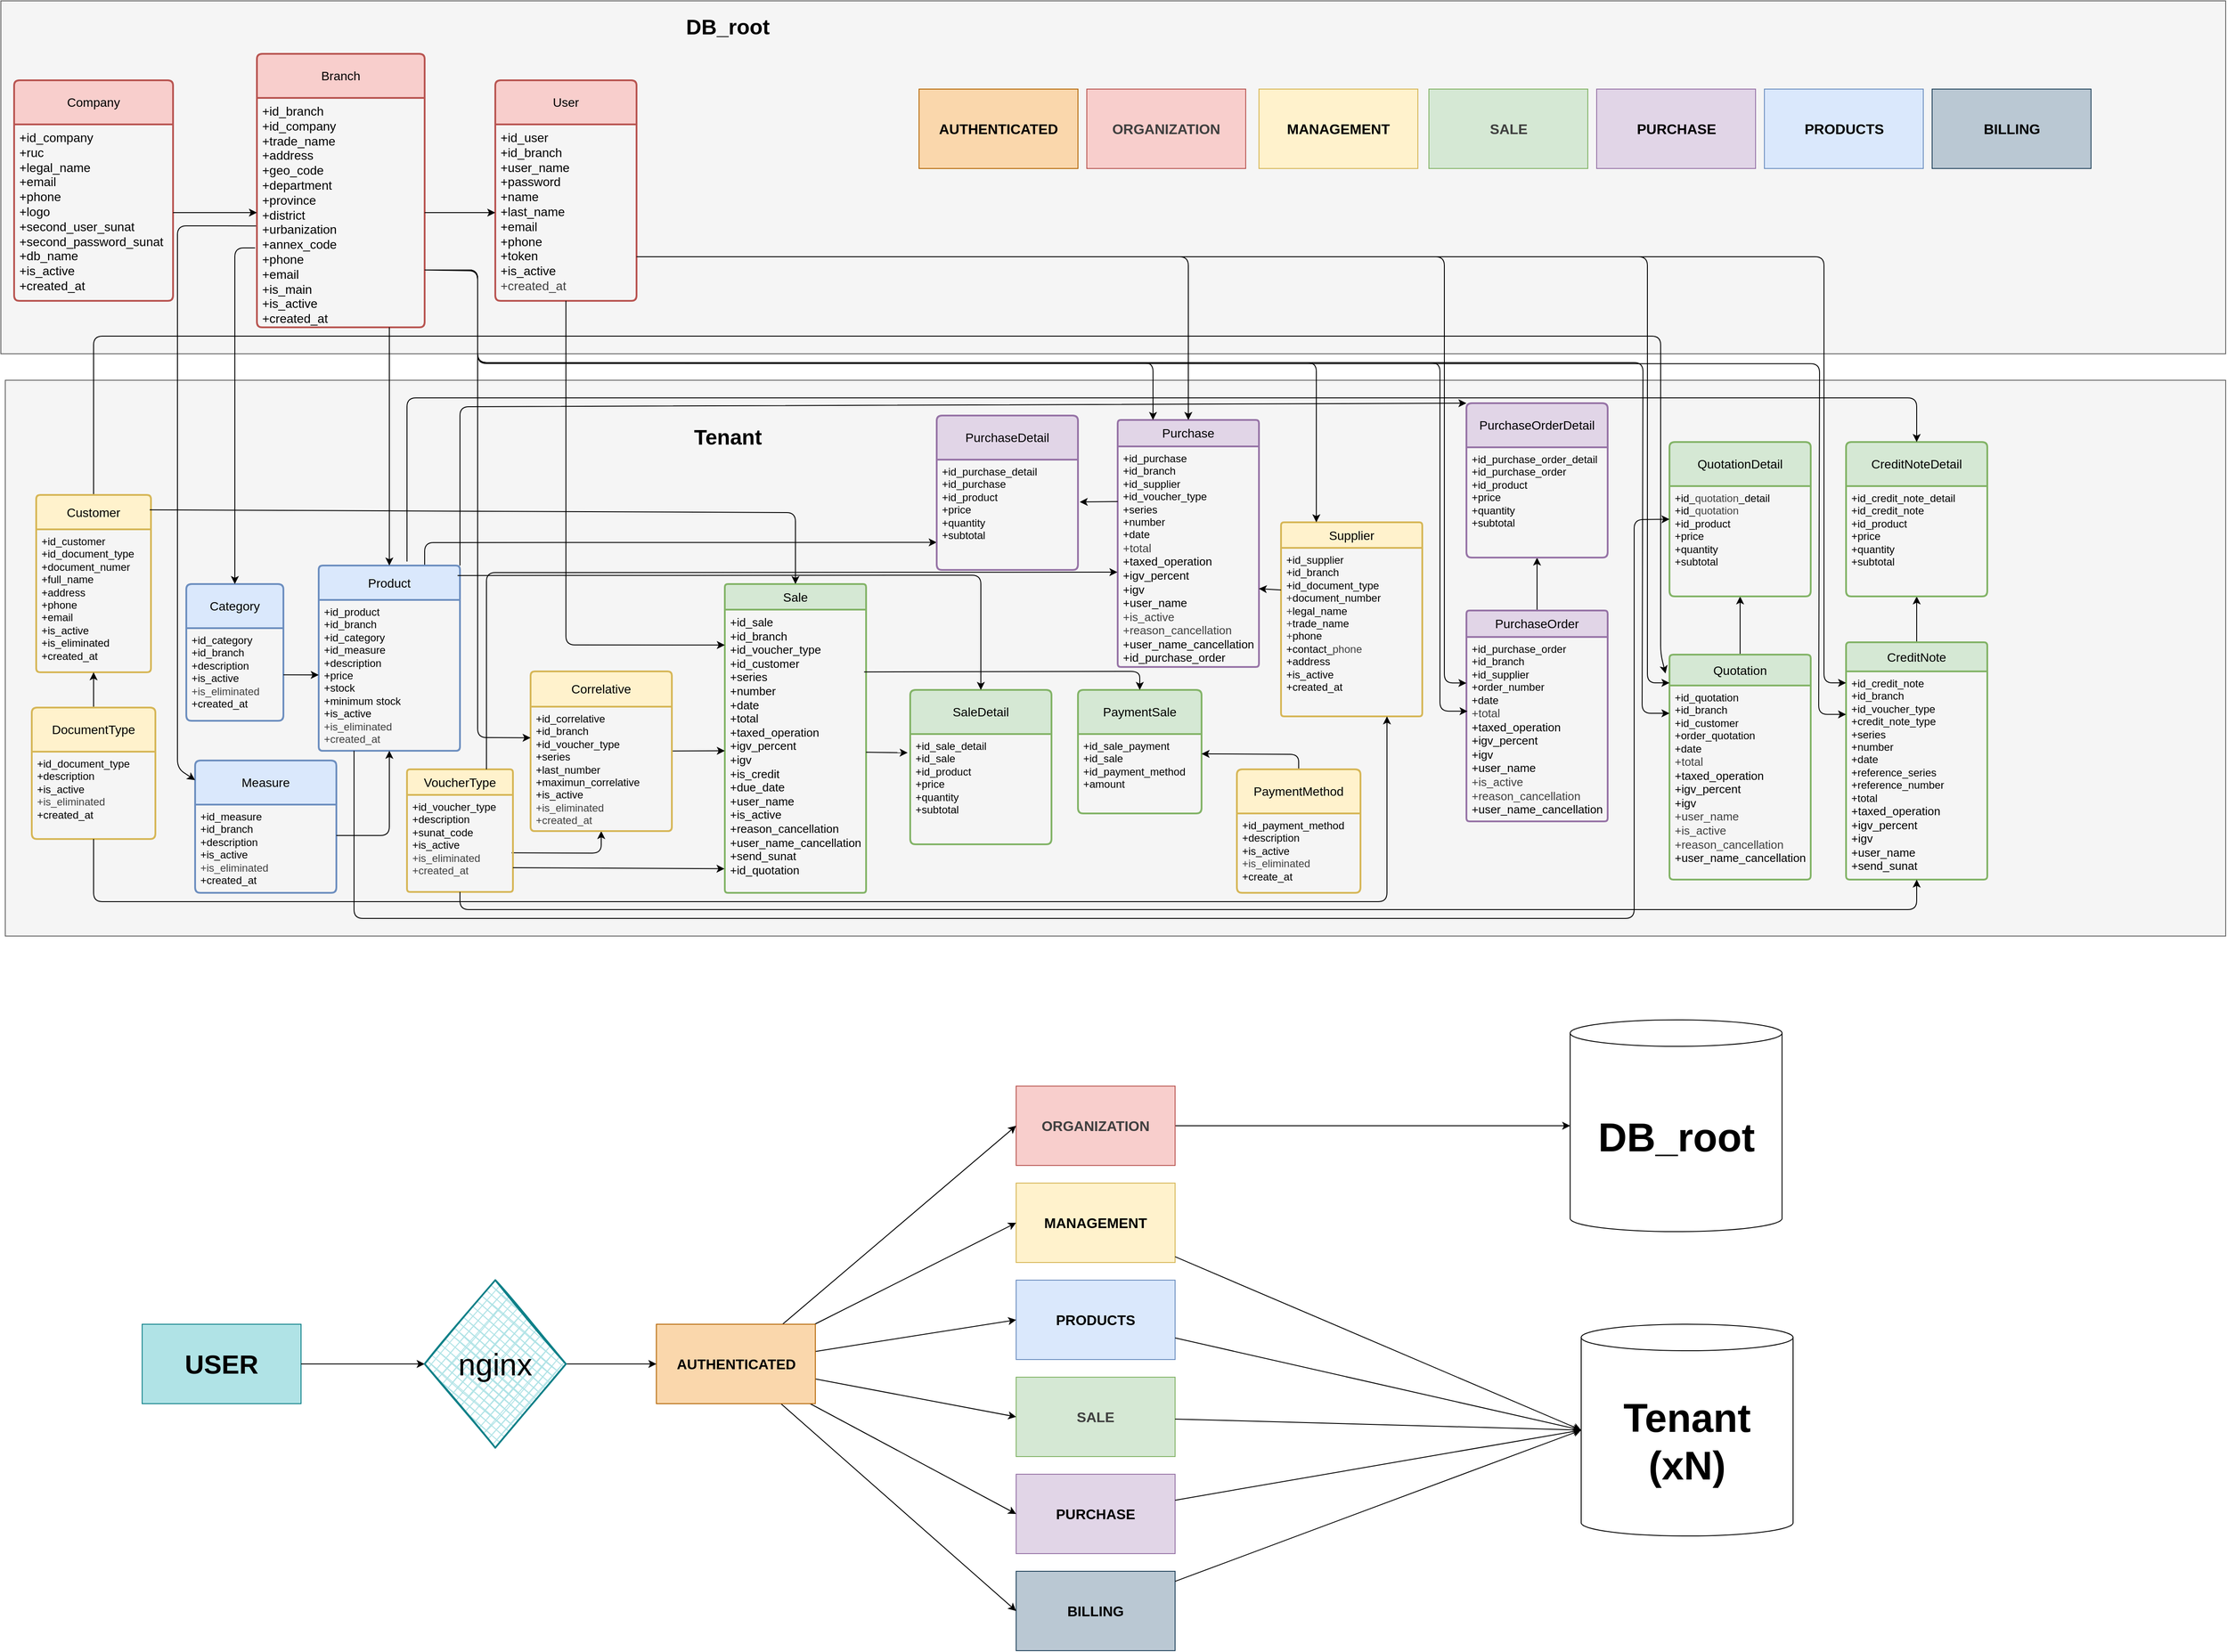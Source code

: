 <mxfile>
    <diagram id="lu4kezhYt4bd80oVu4W_" name="Page-1">
        <mxGraphModel dx="2782" dy="1298" grid="1" gridSize="10" guides="1" tooltips="1" connect="1" arrows="1" fold="1" page="1" pageScale="1" pageWidth="850" pageHeight="1100" math="0" shadow="0">
            <root>
                <mxCell id="0"/>
                <mxCell id="1" parent="0"/>
                <mxCell id="72" style="edgeStyle=none;html=1;" parent="1" source="71" target="70" edge="1">
                    <mxGeometry relative="1" as="geometry"/>
                </mxCell>
                <mxCell id="28" value="" style="rounded=0;whiteSpace=wrap;html=1;fillColor=#f5f5f5;fontColor=#333333;strokeColor=#666666;" parent="1" vertex="1">
                    <mxGeometry x="-840" y="10" width="2520" height="400" as="geometry"/>
                </mxCell>
                <mxCell id="25" value="" style="rounded=0;whiteSpace=wrap;html=1;fillColor=#f5f5f5;fontColor=#333333;strokeColor=#666666;" parent="1" vertex="1">
                    <mxGeometry x="-835" y="440" width="2515" height="630" as="geometry"/>
                </mxCell>
                <mxCell id="2" value="Company" style="swimlane;childLayout=stackLayout;horizontal=1;startSize=50;horizontalStack=0;rounded=1;fontSize=14;fontStyle=0;strokeWidth=2;resizeParent=0;resizeLast=1;shadow=0;dashed=0;align=center;arcSize=4;whiteSpace=wrap;html=1;fillColor=#f8cecc;strokeColor=#b85450;" parent="1" vertex="1">
                    <mxGeometry x="-825" y="100" width="180" height="250" as="geometry">
                        <mxRectangle x="-790" y="80" width="80" height="50" as="alternateBounds"/>
                    </mxGeometry>
                </mxCell>
                <mxCell id="3" value="+id_company&lt;br&gt;+ruc&lt;br&gt;+legal_name&lt;div&gt;&lt;span style=&quot;color: rgb(0, 0, 0);&quot;&gt;+email&lt;/span&gt;&lt;/div&gt;&lt;div&gt;&lt;font color=&quot;#000000&quot;&gt;+phone&lt;br&gt;&lt;/font&gt;&lt;span style=&quot;color: rgb(0, 0, 0);&quot;&gt;+logo&lt;/span&gt;&lt;br&gt;&lt;span style=&quot;color: rgb(0, 0, 0);&quot;&gt;+second_user_sunat&lt;/span&gt;&lt;/div&gt;&lt;div&gt;+second_password_sunat&lt;/div&gt;&lt;div&gt;+db_name&lt;/div&gt;&lt;div&gt;+is_active&lt;/div&gt;&lt;div&gt;+created_at&lt;/div&gt;" style="align=left;strokeColor=none;fillColor=none;spacingLeft=4;fontSize=14;verticalAlign=top;resizable=0;rotatable=0;part=1;html=1;" parent="2" vertex="1">
                    <mxGeometry y="50" width="180" height="200" as="geometry"/>
                </mxCell>
                <mxCell id="4" value="Branch" style="swimlane;childLayout=stackLayout;horizontal=1;startSize=50;horizontalStack=0;rounded=1;fontSize=14;fontStyle=0;strokeWidth=2;resizeParent=0;resizeLast=1;shadow=0;dashed=0;align=center;arcSize=4;whiteSpace=wrap;html=1;fillColor=#f8cecc;strokeColor=#b85450;" parent="1" vertex="1">
                    <mxGeometry x="-550" y="70" width="190" height="310" as="geometry"/>
                </mxCell>
                <mxCell id="5" value="&lt;font style=&quot;font-size: 14px;&quot;&gt;+id_branch&lt;br&gt;+id_company&lt;br&gt;+trade_name&lt;/font&gt;&lt;div&gt;&lt;font style=&quot;font-size: 14px;&quot;&gt;+address&lt;/font&gt;&lt;/div&gt;&lt;div&gt;&lt;font style=&quot;font-size: 14px;&quot;&gt;+geo_code&lt;/font&gt;&lt;/div&gt;&lt;div&gt;&lt;font style=&quot;font-size: 14px;&quot;&gt;+department&amp;nbsp;&lt;/font&gt;&lt;/div&gt;&lt;div&gt;&lt;font style=&quot;font-size: 14px;&quot;&gt;+province&lt;/font&gt;&lt;/div&gt;&lt;div&gt;&lt;font style=&quot;font-size: 14px;&quot;&gt;+district&lt;/font&gt;&lt;/div&gt;&lt;div&gt;&lt;font style=&quot;font-size: 14px;&quot;&gt;+urbanization&lt;/font&gt;&lt;/div&gt;&lt;div&gt;&lt;font style=&quot;font-size: 14px;&quot;&gt;+annex_code&lt;/font&gt;&lt;/div&gt;&lt;div&gt;&lt;font style=&quot;font-size: 14px;&quot;&gt;+phone&lt;/font&gt;&lt;/div&gt;&lt;div&gt;&lt;font style=&quot;font-size: 14px;&quot;&gt;+email&lt;/font&gt;&lt;/div&gt;&lt;div&gt;&lt;font style=&quot;font-size: 14px;&quot;&gt;+is_main&lt;/font&gt;&lt;/div&gt;&lt;div&gt;&lt;font style=&quot;font-size: 14px;&quot;&gt;+is_active&lt;/font&gt;&lt;/div&gt;&lt;div&gt;&lt;font style=&quot;font-size: 14px;&quot;&gt;+created_at&lt;/font&gt;&lt;/div&gt;" style="align=left;strokeColor=none;fillColor=none;spacingLeft=4;fontSize=12;verticalAlign=top;resizable=0;rotatable=0;part=1;html=1;" parent="4" vertex="1">
                    <mxGeometry y="50" width="190" height="260" as="geometry"/>
                </mxCell>
                <mxCell id="9" style="edgeStyle=none;html=1;entryX=0;entryY=0.5;entryDx=0;entryDy=0;" parent="1" source="3" target="5" edge="1">
                    <mxGeometry relative="1" as="geometry"/>
                </mxCell>
                <mxCell id="10" value="User" style="swimlane;childLayout=stackLayout;horizontal=1;startSize=50;horizontalStack=0;rounded=1;fontSize=14;fontStyle=0;strokeWidth=2;resizeParent=0;resizeLast=1;shadow=0;dashed=0;align=center;arcSize=4;whiteSpace=wrap;html=1;fillColor=#f8cecc;strokeColor=#b85450;" parent="1" vertex="1">
                    <mxGeometry x="-280" y="100" width="160" height="250" as="geometry"/>
                </mxCell>
                <mxCell id="11" value="&lt;font style=&quot;font-size: 14px;&quot;&gt;+id_user&lt;br&gt;+id_branch&lt;br&gt;+user_name&lt;/font&gt;&lt;div&gt;&lt;font style=&quot;font-size: 14px;&quot;&gt;+password&lt;/font&gt;&lt;/div&gt;&lt;div&gt;&lt;font style=&quot;font-size: 14px;&quot;&gt;+name&lt;/font&gt;&lt;/div&gt;&lt;div&gt;&lt;font style=&quot;font-size: 14px;&quot;&gt;+last_name&lt;br&gt;+email&lt;/font&gt;&lt;/div&gt;&lt;div&gt;&lt;font style=&quot;font-size: 14px;&quot;&gt;+phone&lt;/font&gt;&lt;/div&gt;&lt;div&gt;&lt;font style=&quot;font-size: 14px;&quot;&gt;+token&lt;/font&gt;&lt;/div&gt;&lt;div&gt;&lt;font style=&quot;font-size: 14px;&quot;&gt;+is_active&lt;/font&gt;&lt;/div&gt;&lt;div&gt;&lt;font style=&quot;font-size: 14px;&quot;&gt;&lt;span style=&quot;color: rgb(63, 63, 63);&quot;&gt;+created_at&lt;/span&gt;&lt;/font&gt;&lt;/div&gt;&lt;div&gt;&lt;br&gt;&lt;/div&gt;" style="align=left;strokeColor=none;fillColor=none;spacingLeft=4;fontSize=12;verticalAlign=top;resizable=0;rotatable=0;part=1;html=1;" parent="10" vertex="1">
                    <mxGeometry y="50" width="160" height="200" as="geometry"/>
                </mxCell>
                <mxCell id="17" style="edgeStyle=none;html=1;entryX=0;entryY=0.5;entryDx=0;entryDy=0;" parent="1" source="5" target="11" edge="1">
                    <mxGeometry relative="1" as="geometry"/>
                </mxCell>
                <mxCell id="118" style="edgeStyle=none;html=1;exitX=0.5;exitY=0;exitDx=0;exitDy=0;entryX=-0.028;entryY=0.084;entryDx=0;entryDy=0;entryPerimeter=0;" parent="1" source="18" target="92" edge="1">
                    <mxGeometry relative="1" as="geometry">
                        <mxPoint x="1040" y="760" as="targetPoint"/>
                        <Array as="points">
                            <mxPoint x="-735" y="390"/>
                            <mxPoint x="1040" y="390"/>
                            <mxPoint x="1040" y="750"/>
                        </Array>
                    </mxGeometry>
                </mxCell>
                <mxCell id="18" value="Customer" style="swimlane;childLayout=stackLayout;horizontal=1;startSize=39;horizontalStack=0;rounded=1;fontSize=14;fontStyle=0;strokeWidth=2;resizeParent=0;resizeLast=1;shadow=0;dashed=0;align=center;arcSize=4;whiteSpace=wrap;html=1;fillColor=#fff2cc;strokeColor=#d6b656;" parent="1" vertex="1">
                    <mxGeometry x="-800" y="570" width="130" height="201" as="geometry"/>
                </mxCell>
                <mxCell id="19" value="+id_customer&lt;div&gt;&lt;div&gt;&lt;font color=&quot;#000000&quot;&gt;+id_document_type&lt;/font&gt;&lt;/div&gt;&lt;div&gt;&lt;font color=&quot;#000000&quot;&gt;+document_numer&lt;br&gt;&lt;/font&gt;+full_name&lt;br&gt;+address&lt;div&gt;&lt;span style=&quot;color: rgb(0, 0, 0);&quot;&gt;+phone&lt;/span&gt;&lt;br&gt;&lt;font color=&quot;#000000&quot;&gt;+email&lt;/font&gt;&lt;br&gt;&lt;span style=&quot;color: rgb(0, 0, 0);&quot;&gt;+is_active&lt;/span&gt;&lt;/div&gt;&lt;/div&gt;&lt;div&gt;+is_eliminated&lt;/div&gt;&lt;div&gt;&lt;span style=&quot;color: rgb(0, 0, 0);&quot;&gt;+created_at&lt;/span&gt;&lt;/div&gt;&lt;/div&gt;" style="align=left;strokeColor=none;fillColor=none;spacingLeft=4;fontSize=12;verticalAlign=top;resizable=0;rotatable=0;part=1;html=1;" parent="18" vertex="1">
                    <mxGeometry y="39" width="130" height="162" as="geometry"/>
                </mxCell>
                <mxCell id="23" value="" style="edgeStyle=none;html=1;" parent="1" source="21" target="19" edge="1">
                    <mxGeometry relative="1" as="geometry"/>
                </mxCell>
                <mxCell id="21" value="DocumentType" style="swimlane;childLayout=stackLayout;horizontal=1;startSize=50;horizontalStack=0;rounded=1;fontSize=14;fontStyle=0;strokeWidth=2;resizeParent=0;resizeLast=1;shadow=0;dashed=0;align=center;arcSize=4;whiteSpace=wrap;html=1;fillColor=#fff2cc;strokeColor=#d6b656;" parent="1" vertex="1">
                    <mxGeometry x="-805" y="811" width="140" height="149" as="geometry"/>
                </mxCell>
                <mxCell id="22" value="+&lt;span style=&quot;color: rgb(0, 0, 0);&quot;&gt;id_document_type&lt;/span&gt;&lt;br&gt;+description&lt;br&gt;+is_active&lt;div&gt;&lt;div style=&quot;color: rgb(63, 63, 63);&quot;&gt;+is_eliminated&lt;/div&gt;&lt;div&gt;+created_at&lt;/div&gt;&lt;/div&gt;" style="align=left;strokeColor=none;fillColor=none;spacingLeft=4;fontSize=12;verticalAlign=top;resizable=0;rotatable=0;part=1;html=1;" parent="21" vertex="1">
                    <mxGeometry y="50" width="140" height="99" as="geometry"/>
                </mxCell>
                <mxCell id="26" value="Tenant" style="text;strokeColor=none;fillColor=none;html=1;fontSize=24;fontStyle=1;verticalAlign=middle;align=center;" parent="1" vertex="1">
                    <mxGeometry x="-97.5" y="485" width="160" height="40" as="geometry"/>
                </mxCell>
                <mxCell id="29" value="DB_root" style="text;strokeColor=none;fillColor=none;html=1;fontSize=24;fontStyle=1;verticalAlign=middle;align=center;" parent="1" vertex="1">
                    <mxGeometry x="-97.5" y="20" width="160" height="40" as="geometry"/>
                </mxCell>
                <mxCell id="30" value="Category" style="swimlane;childLayout=stackLayout;horizontal=1;startSize=50;horizontalStack=0;rounded=1;fontSize=14;fontStyle=0;strokeWidth=2;resizeParent=0;resizeLast=1;shadow=0;dashed=0;align=center;arcSize=4;whiteSpace=wrap;html=1;fillColor=#dae8fc;strokeColor=#6c8ebf;" parent="1" vertex="1">
                    <mxGeometry x="-630" y="671" width="110" height="155" as="geometry"/>
                </mxCell>
                <mxCell id="31" value="+id_category&lt;div&gt;&lt;font color=&quot;#000000&quot;&gt;+id_branch&lt;/font&gt;&lt;/div&gt;&lt;div&gt;+description&lt;br&gt;+is_active&lt;/div&gt;&lt;div&gt;&lt;div style=&quot;color: rgb(63, 63, 63);&quot;&gt;+is_eliminated&lt;/div&gt;&lt;span style=&quot;color: rgb(63, 63, 63);&quot;&gt;&lt;/span&gt;&lt;/div&gt;&lt;div&gt;+created_at&lt;/div&gt;" style="align=left;strokeColor=none;fillColor=none;spacingLeft=4;fontSize=12;verticalAlign=top;resizable=0;rotatable=0;part=1;html=1;" parent="30" vertex="1">
                    <mxGeometry y="50" width="110" height="105" as="geometry"/>
                </mxCell>
                <mxCell id="77" style="edgeStyle=none;html=1;exitX=0.75;exitY=0;exitDx=0;exitDy=0;entryX=0;entryY=0.75;entryDx=0;entryDy=0;" parent="1" source="36" target="76" edge="1">
                    <mxGeometry relative="1" as="geometry">
                        <Array as="points">
                            <mxPoint x="-360" y="624"/>
                        </Array>
                    </mxGeometry>
                </mxCell>
                <mxCell id="86" style="edgeStyle=none;html=1;exitX=1;exitY=0;exitDx=0;exitDy=0;entryX=0;entryY=0;entryDx=0;entryDy=0;" parent="1" source="36" target="84" edge="1">
                    <mxGeometry relative="1" as="geometry">
                        <Array as="points">
                            <mxPoint x="-320" y="470"/>
                        </Array>
                    </mxGeometry>
                </mxCell>
                <mxCell id="36" value="Product" style="swimlane;childLayout=stackLayout;horizontal=1;startSize=39;horizontalStack=0;rounded=1;fontSize=14;fontStyle=0;strokeWidth=2;resizeParent=0;resizeLast=1;shadow=0;dashed=0;align=center;arcSize=4;whiteSpace=wrap;html=1;fillColor=#dae8fc;strokeColor=#6c8ebf;" parent="1" vertex="1">
                    <mxGeometry x="-480" y="650" width="160" height="210" as="geometry"/>
                </mxCell>
                <mxCell id="37" value="+id_product&lt;br&gt;+id_branch&lt;div&gt;&lt;font color=&quot;#000000&quot;&gt;+id_category&lt;/font&gt;&lt;/div&gt;&lt;div&gt;&lt;font color=&quot;#000000&quot;&gt;&lt;font color=&quot;#000000&quot;&gt;+id_measure&lt;br&gt;&lt;/font&gt;&lt;/font&gt;+description&lt;div&gt;+price&lt;/div&gt;&lt;div&gt;+stock&lt;/div&gt;&lt;div&gt;+minimum stock&lt;/div&gt;&lt;div&gt;+is_active&lt;/div&gt;&lt;/div&gt;&lt;div&gt;&lt;div style=&quot;color: rgb(63, 63, 63);&quot;&gt;+is_eliminated&lt;/div&gt;&lt;/div&gt;&lt;div&gt;&lt;span style=&quot;color: rgb(63, 63, 63);&quot;&gt;+created_at&lt;/span&gt;&lt;/div&gt;" style="align=left;strokeColor=none;fillColor=none;spacingLeft=4;fontSize=12;verticalAlign=top;resizable=0;rotatable=0;part=1;html=1;" parent="36" vertex="1">
                    <mxGeometry y="39" width="160" height="171" as="geometry"/>
                </mxCell>
                <mxCell id="38" style="edgeStyle=none;html=1;" parent="1" target="30" edge="1">
                    <mxGeometry relative="1" as="geometry">
                        <mxPoint x="-552" y="290" as="sourcePoint"/>
                        <Array as="points">
                            <mxPoint x="-575" y="290"/>
                        </Array>
                    </mxGeometry>
                </mxCell>
                <mxCell id="39" value="" style="edgeStyle=none;html=1;" parent="1" source="31" target="37" edge="1">
                    <mxGeometry relative="1" as="geometry"/>
                </mxCell>
                <mxCell id="40" style="edgeStyle=none;html=1;entryX=0.5;entryY=0;entryDx=0;entryDy=0;" parent="1" target="36" edge="1">
                    <mxGeometry relative="1" as="geometry">
                        <mxPoint x="-400" y="380" as="sourcePoint"/>
                        <mxPoint x="-390" y="590" as="targetPoint"/>
                    </mxGeometry>
                </mxCell>
                <mxCell id="42" value="Measure" style="swimlane;childLayout=stackLayout;horizontal=1;startSize=50;horizontalStack=0;rounded=1;fontSize=14;fontStyle=0;strokeWidth=2;resizeParent=0;resizeLast=1;shadow=0;dashed=0;align=center;arcSize=4;whiteSpace=wrap;html=1;fillColor=#dae8fc;strokeColor=#6c8ebf;" parent="1" vertex="1">
                    <mxGeometry x="-620" y="871" width="160" height="150" as="geometry"/>
                </mxCell>
                <mxCell id="43" value="+id_measure&lt;div&gt;&lt;font color=&quot;#000000&quot;&gt;+id_branch&lt;br&gt;&lt;/font&gt;+description&lt;/div&gt;&lt;div&gt;+is_active&lt;/div&gt;&lt;div&gt;&lt;div style=&quot;color: rgb(63, 63, 63);&quot;&gt;+is_eliminated&lt;/div&gt;+created_at&lt;/div&gt;" style="align=left;strokeColor=none;fillColor=none;spacingLeft=4;fontSize=12;verticalAlign=top;resizable=0;rotatable=0;part=1;html=1;" parent="42" vertex="1">
                    <mxGeometry y="50" width="160" height="100" as="geometry"/>
                </mxCell>
                <mxCell id="44" style="edgeStyle=none;html=1;exitX=-0.005;exitY=0.558;exitDx=0;exitDy=0;exitPerimeter=0;" parent="1" source="5" target="42" edge="1">
                    <mxGeometry relative="1" as="geometry">
                        <Array as="points">
                            <mxPoint x="-640" y="265"/>
                            <mxPoint x="-640" y="550"/>
                            <mxPoint x="-640" y="700"/>
                            <mxPoint x="-640" y="780"/>
                            <mxPoint x="-640" y="880"/>
                        </Array>
                    </mxGeometry>
                </mxCell>
                <mxCell id="45" style="edgeStyle=none;html=1;entryX=0.5;entryY=1;entryDx=0;entryDy=0;" parent="1" target="37" edge="1">
                    <mxGeometry relative="1" as="geometry">
                        <mxPoint x="-460" y="956" as="sourcePoint"/>
                        <Array as="points">
                            <mxPoint x="-400" y="956"/>
                        </Array>
                    </mxGeometry>
                </mxCell>
                <mxCell id="46" value="Sale" style="swimlane;childLayout=stackLayout;horizontal=1;startSize=29;horizontalStack=0;rounded=1;fontSize=14;fontStyle=0;strokeWidth=2;resizeParent=0;resizeLast=1;shadow=0;dashed=0;align=center;arcSize=4;whiteSpace=wrap;html=1;fillColor=#d5e8d4;strokeColor=#82b366;" parent="1" vertex="1">
                    <mxGeometry x="-20" y="671" width="160" height="350" as="geometry"/>
                </mxCell>
                <mxCell id="47" value="&lt;font style=&quot;font-size: 13px;&quot;&gt;+id_sale&lt;/font&gt;&lt;div&gt;&lt;font style=&quot;font-size: 13px;&quot;&gt;+id_branch&lt;br&gt;+id_voucher_type&lt;/font&gt;&lt;div&gt;&lt;font style=&quot;font-size: 13px;&quot;&gt;&lt;span style=&quot;color: rgb(0, 0, 0);&quot;&gt;+id_customer&lt;/span&gt;&lt;font color=&quot;#000000&quot;&gt;&lt;br&gt;&lt;/font&gt;+series&lt;/font&gt;&lt;div&gt;&lt;span style=&quot;color: rgb(0, 0, 0);&quot;&gt;&lt;font style=&quot;font-size: 13px;&quot;&gt;+number&lt;/font&gt;&lt;/span&gt;&lt;/div&gt;&lt;div&gt;&lt;font style=&quot;font-size: 13px;&quot;&gt;&lt;font color=&quot;#000000&quot;&gt;+date&lt;br&gt;&lt;/font&gt;&lt;span style=&quot;color: rgb(0, 0, 0);&quot;&gt;+total&lt;/span&gt;&lt;/font&gt;&lt;/div&gt;&lt;div&gt;&lt;font style=&quot;font-size: 13px;&quot;&gt;&lt;span style=&quot;color: rgb(0, 0, 0);&quot;&gt;+taxed_operation&lt;/span&gt;&lt;br&gt;&lt;span style=&quot;color: rgb(0, 0, 0);&quot;&gt;+igv_percent&lt;/span&gt;&lt;br&gt;&lt;span style=&quot;color: rgb(0, 0, 0);&quot;&gt;+igv&lt;/span&gt;&lt;span style=&quot;color: rgb(0, 0, 0);&quot;&gt;&lt;/span&gt;&lt;/font&gt;&lt;/div&gt;&lt;div&gt;&lt;span style=&quot;color: rgb(0, 0, 0);&quot;&gt;&lt;font style=&quot;font-size: 13px;&quot;&gt;+is_credit&lt;/font&gt;&lt;/span&gt;&lt;/div&gt;&lt;div&gt;&lt;span style=&quot;color: rgb(0, 0, 0);&quot;&gt;&lt;font style=&quot;font-size: 13px;&quot;&gt;+due_date&lt;/font&gt;&lt;/span&gt;&lt;/div&gt;&lt;div&gt;&lt;span style=&quot;color: rgb(0, 0, 0);&quot;&gt;&lt;font style=&quot;font-size: 13px;&quot;&gt;+user_name&lt;/font&gt;&lt;/span&gt;&lt;/div&gt;&lt;div&gt;&lt;span style=&quot;color: rgb(0, 0, 0);&quot;&gt;&lt;font style=&quot;font-size: 13px;&quot;&gt;&lt;span style=&quot;color: rgb(0, 0, 0);&quot;&gt;+is_active&lt;/span&gt;&lt;/font&gt;&lt;/span&gt;&lt;/div&gt;&lt;div&gt;&lt;span style=&quot;color: rgb(0, 0, 0);&quot;&gt;&lt;span style=&quot;color: rgb(0, 0, 0);&quot;&gt;&lt;font style=&quot;font-size: 13px;&quot;&gt;+reason_cancellation&lt;/font&gt;&lt;/span&gt;&lt;/span&gt;&lt;/div&gt;&lt;div&gt;&lt;span style=&quot;color: rgb(0, 0, 0);&quot;&gt;&lt;span style=&quot;color: rgb(0, 0, 0);&quot;&gt;&lt;font style=&quot;font-size: 13px;&quot;&gt;&lt;span style=&quot;color: rgb(0, 0, 0);&quot;&gt;+&lt;/span&gt;&lt;span style=&quot;color: rgb(0, 0, 0); background-color: transparent;&quot;&gt;user_name_&lt;/span&gt;&lt;span style=&quot;color: rgb(0, 0, 0); background-color: transparent;&quot;&gt;cancellation&lt;/span&gt;&lt;/font&gt;&lt;/span&gt;&lt;/span&gt;&lt;/div&gt;&lt;div&gt;&lt;font style=&quot;font-size: 13px;&quot;&gt;&lt;span style=&quot;color: rgb(0, 0, 0);&quot;&gt;&lt;span style=&quot;color: rgb(0, 0, 0);&quot;&gt;&lt;span style=&quot;color: rgb(0, 0, 0); background-color: transparent;&quot;&gt;+&lt;/span&gt;&lt;/span&gt;&lt;/span&gt;&lt;span style=&quot;background-color: transparent;&quot;&gt;&lt;font color=&quot;#000000&quot;&gt;send_sunat&lt;/font&gt;&lt;/span&gt;&lt;/font&gt;&lt;/div&gt;&lt;div&gt;&lt;font style=&quot;font-size: 13px;&quot;&gt;&lt;font color=&quot;#000000&quot;&gt;&lt;font color=&quot;#000000&quot;&gt;+id_quotation&lt;br&gt;&lt;/font&gt;&lt;/font&gt;&lt;br&gt;&lt;/font&gt;&lt;br&gt;&lt;/div&gt;&lt;/div&gt;&lt;/div&gt;" style="align=left;strokeColor=none;fillColor=none;spacingLeft=4;fontSize=12;verticalAlign=top;resizable=0;rotatable=0;part=1;html=1;" parent="46" vertex="1">
                    <mxGeometry y="29" width="160" height="321" as="geometry"/>
                </mxCell>
                <mxCell id="52" style="edgeStyle=none;html=1;entryX=0.5;entryY=1;entryDx=0;entryDy=0;exitX=0.987;exitY=0.597;exitDx=0;exitDy=0;exitPerimeter=0;" parent="1" source="49" target="51" edge="1">
                    <mxGeometry relative="1" as="geometry">
                        <mxPoint x="-270" y="976" as="sourcePoint"/>
                        <Array as="points">
                            <mxPoint x="-160" y="976"/>
                        </Array>
                    </mxGeometry>
                </mxCell>
                <mxCell id="48" value="VoucherType" style="swimlane;childLayout=stackLayout;horizontal=1;startSize=29;horizontalStack=0;rounded=1;fontSize=14;fontStyle=0;strokeWidth=2;resizeParent=0;resizeLast=1;shadow=0;dashed=0;align=center;arcSize=4;whiteSpace=wrap;html=1;fillColor=#fff2cc;strokeColor=#d6b656;" parent="1" vertex="1">
                    <mxGeometry x="-380" y="881" width="120" height="139" as="geometry"/>
                </mxCell>
                <mxCell id="49" value="+id_voucher_type&lt;br&gt;+description&lt;div&gt;&lt;font color=&quot;#000000&quot;&gt;+sunat_code&lt;br&gt;&lt;/font&gt;+is_active&lt;/div&gt;&lt;div&gt;&lt;div style=&quot;color: rgb(63, 63, 63);&quot;&gt;+is_eliminated&lt;/div&gt;&lt;/div&gt;&lt;div&gt;&lt;span style=&quot;color: rgb(63, 63, 63);&quot;&gt;+created_at&lt;/span&gt;&lt;/div&gt;" style="align=left;strokeColor=none;fillColor=none;spacingLeft=4;fontSize=12;verticalAlign=top;resizable=0;rotatable=0;part=1;html=1;" parent="48" vertex="1">
                    <mxGeometry y="29" width="120" height="110" as="geometry"/>
                </mxCell>
                <mxCell id="54" style="edgeStyle=none;html=1;" parent="1" source="50" edge="1">
                    <mxGeometry relative="1" as="geometry">
                        <mxPoint x="-20" y="860" as="targetPoint"/>
                    </mxGeometry>
                </mxCell>
                <mxCell id="50" value="Correlative" style="swimlane;childLayout=stackLayout;horizontal=1;startSize=40;horizontalStack=0;rounded=1;fontSize=14;fontStyle=0;strokeWidth=2;resizeParent=0;resizeLast=1;shadow=0;dashed=0;align=center;arcSize=4;whiteSpace=wrap;html=1;fillColor=#fff2cc;strokeColor=#d6b656;" parent="1" vertex="1">
                    <mxGeometry x="-240" y="770" width="160" height="181" as="geometry"/>
                </mxCell>
                <mxCell id="51" value="+id_correlative&lt;div&gt;&lt;font color=&quot;#000000&quot;&gt;+id_branch&lt;br&gt;&lt;/font&gt;+id_voucher_type&lt;br&gt;+series&lt;div&gt;+last_number&lt;/div&gt;&lt;div&gt;+maximun_correlative&lt;/div&gt;&lt;div&gt;+is_active&lt;/div&gt;&lt;div&gt;&lt;div style=&quot;color: rgb(63, 63, 63);&quot;&gt;+is_eliminated&lt;/div&gt;&lt;span style=&quot;color: rgb(63, 63, 63);&quot;&gt;&lt;/span&gt;&lt;/div&gt;&lt;div&gt;&lt;span style=&quot;color: rgb(63, 63, 63);&quot;&gt;+created_at&lt;/span&gt;&lt;/div&gt;&lt;/div&gt;" style="align=left;strokeColor=none;fillColor=none;spacingLeft=4;fontSize=12;verticalAlign=top;resizable=0;rotatable=0;part=1;html=1;" parent="50" vertex="1">
                    <mxGeometry y="40" width="160" height="141" as="geometry"/>
                </mxCell>
                <mxCell id="53" style="edgeStyle=none;html=1;exitX=1;exitY=0.75;exitDx=0;exitDy=0;entryX=0;entryY=0.25;entryDx=0;entryDy=0;" parent="1" source="5" target="51" edge="1">
                    <mxGeometry relative="1" as="geometry">
                        <Array as="points">
                            <mxPoint x="-300" y="315"/>
                            <mxPoint x="-300" y="845"/>
                        </Array>
                    </mxGeometry>
                </mxCell>
                <mxCell id="55" value="SaleDetail" style="swimlane;childLayout=stackLayout;horizontal=1;startSize=50;horizontalStack=0;rounded=1;fontSize=14;fontStyle=0;strokeWidth=2;resizeParent=0;resizeLast=1;shadow=0;dashed=0;align=center;arcSize=4;whiteSpace=wrap;html=1;fillColor=#d5e8d4;strokeColor=#82b366;" parent="1" vertex="1">
                    <mxGeometry x="190" y="791" width="160" height="175" as="geometry"/>
                </mxCell>
                <mxCell id="56" value="+id_sale_detail&lt;br&gt;+id_sale&lt;br&gt;+id_product&lt;div&gt;+price&lt;/div&gt;&lt;div&gt;+quantity&lt;/div&gt;&lt;div&gt;+subtotal&lt;/div&gt;" style="align=left;strokeColor=none;fillColor=none;spacingLeft=4;fontSize=12;verticalAlign=top;resizable=0;rotatable=0;part=1;html=1;" parent="55" vertex="1">
                    <mxGeometry y="50" width="160" height="125" as="geometry"/>
                </mxCell>
                <mxCell id="57" style="edgeStyle=none;html=1;entryX=-0.018;entryY=0.17;entryDx=0;entryDy=0;entryPerimeter=0;" parent="1" source="47" target="56" edge="1">
                    <mxGeometry relative="1" as="geometry"/>
                </mxCell>
                <mxCell id="58" style="edgeStyle=none;html=1;exitX=0.983;exitY=0.054;exitDx=0;exitDy=0;entryX=0.5;entryY=0;entryDx=0;entryDy=0;exitPerimeter=0;" parent="1" source="36" target="55" edge="1">
                    <mxGeometry relative="1" as="geometry">
                        <Array as="points">
                            <mxPoint x="270" y="661"/>
                        </Array>
                    </mxGeometry>
                </mxCell>
                <mxCell id="59" value="PaymentSale" style="swimlane;childLayout=stackLayout;horizontal=1;startSize=50;horizontalStack=0;rounded=1;fontSize=14;fontStyle=0;strokeWidth=2;resizeParent=0;resizeLast=1;shadow=0;dashed=0;align=center;arcSize=4;whiteSpace=wrap;html=1;fillColor=#d5e8d4;strokeColor=#82b366;" parent="1" vertex="1">
                    <mxGeometry x="380" y="791" width="140" height="140" as="geometry"/>
                </mxCell>
                <mxCell id="60" value="+id_sale_payment&lt;br&gt;+id_sale&lt;div&gt;&lt;font color=&quot;#000000&quot;&gt;+id_payment_method&lt;br&gt;&lt;/font&gt;+amount&lt;/div&gt;&lt;div&gt;&lt;br&gt;&lt;/div&gt;" style="align=left;strokeColor=none;fillColor=none;spacingLeft=4;fontSize=12;verticalAlign=top;resizable=0;rotatable=0;part=1;html=1;" parent="59" vertex="1">
                    <mxGeometry y="50" width="140" height="90" as="geometry"/>
                </mxCell>
                <mxCell id="61" style="edgeStyle=none;html=1;exitX=0.986;exitY=0.22;exitDx=0;exitDy=0;entryX=0.5;entryY=0;entryDx=0;entryDy=0;exitPerimeter=0;" parent="1" source="47" target="59" edge="1">
                    <mxGeometry relative="1" as="geometry">
                        <Array as="points">
                            <mxPoint x="450" y="770"/>
                        </Array>
                    </mxGeometry>
                </mxCell>
                <mxCell id="64" style="edgeStyle=none;html=1;exitX=0.5;exitY=0;exitDx=0;exitDy=0;entryX=1;entryY=0.25;entryDx=0;entryDy=0;" parent="1" source="62" target="60" edge="1">
                    <mxGeometry relative="1" as="geometry">
                        <Array as="points">
                            <mxPoint x="630" y="864"/>
                        </Array>
                    </mxGeometry>
                </mxCell>
                <mxCell id="62" value="PaymentMethod" style="swimlane;childLayout=stackLayout;horizontal=1;startSize=50;horizontalStack=0;rounded=1;fontSize=14;fontStyle=0;strokeWidth=2;resizeParent=0;resizeLast=1;shadow=0;dashed=0;align=center;arcSize=4;whiteSpace=wrap;html=1;fillColor=#fff2cc;strokeColor=#d6b656;" parent="1" vertex="1">
                    <mxGeometry x="560" y="881" width="140" height="140" as="geometry"/>
                </mxCell>
                <mxCell id="63" value="+id_payment_method&lt;br&gt;+description&lt;div&gt;&lt;font color=&quot;#000000&quot;&gt;+is_active&lt;/font&gt;&lt;/div&gt;&lt;div&gt;&lt;font color=&quot;#000000&quot;&gt;&lt;div style=&quot;color: rgb(63, 63, 63);&quot;&gt;+is_eliminated&lt;/div&gt;&lt;span style=&quot;color: rgb(63, 63, 63);&quot;&gt;&lt;/span&gt;&lt;/font&gt;&lt;/div&gt;&lt;div&gt;&lt;font color=&quot;#000000&quot;&gt;+create_at&lt;/font&gt;&lt;/div&gt;" style="align=left;strokeColor=none;fillColor=none;spacingLeft=4;fontSize=12;verticalAlign=top;resizable=0;rotatable=0;part=1;html=1;" parent="62" vertex="1">
                    <mxGeometry y="50" width="140" height="90" as="geometry"/>
                </mxCell>
                <mxCell id="65" value="Supplier" style="swimlane;childLayout=stackLayout;horizontal=1;startSize=29;horizontalStack=0;rounded=1;fontSize=14;fontStyle=0;strokeWidth=2;resizeParent=0;resizeLast=1;shadow=0;dashed=0;align=center;arcSize=4;whiteSpace=wrap;html=1;fillColor=#fff2cc;strokeColor=#d6b656;" parent="1" vertex="1">
                    <mxGeometry x="610" y="601" width="160" height="220" as="geometry"/>
                </mxCell>
                <mxCell id="66" value="+id_supplier&lt;div&gt;+id_branch&lt;br&gt;+id_document_type&lt;/div&gt;&lt;div&gt;&lt;span style=&quot;color: rgb(63, 63, 63);&quot;&gt;+&lt;/span&gt;document_number&lt;br style=&quot;color: rgb(63, 63, 63);&quot;&gt;&lt;span style=&quot;color: rgb(63, 63, 63);&quot;&gt;+&lt;/span&gt;&lt;span style=&quot;background-color: transparent;&quot;&gt;legal_name&lt;/span&gt;&lt;/div&gt;&lt;div&gt;&lt;span style=&quot;color: rgb(63, 63, 63);&quot;&gt;+&lt;/span&gt;trade_name&lt;br style=&quot;color: rgb(63, 63, 63);&quot;&gt;&lt;span style=&quot;color: rgb(63, 63, 63);&quot;&gt;+&lt;/span&gt;&lt;span style=&quot;background-color: transparent;&quot;&gt;phone&lt;/span&gt;&lt;/div&gt;&lt;div&gt;+contact_&lt;span style=&quot;color: rgb(63, 63, 63); background-color: transparent;&quot;&gt;phone&lt;/span&gt;&lt;/div&gt;&lt;div&gt;+address&lt;/div&gt;&lt;div&gt;+is_active&lt;/div&gt;&lt;div&gt;+created_at&lt;/div&gt;" style="align=left;strokeColor=none;fillColor=none;spacingLeft=4;fontSize=12;verticalAlign=top;resizable=0;rotatable=0;part=1;html=1;" parent="65" vertex="1">
                    <mxGeometry y="29" width="160" height="191" as="geometry"/>
                </mxCell>
                <mxCell id="68" style="edgeStyle=none;html=1;exitX=0.5;exitY=1;exitDx=0;exitDy=0;entryX=0.75;entryY=1;entryDx=0;entryDy=0;" parent="1" source="22" target="66" edge="1">
                    <mxGeometry relative="1" as="geometry">
                        <mxPoint x="-640" y="875.641" as="sourcePoint"/>
                        <mxPoint x="755" y="821" as="targetPoint"/>
                        <Array as="points">
                            <mxPoint x="-735" y="1031"/>
                            <mxPoint x="60" y="1031"/>
                            <mxPoint x="730" y="1031"/>
                        </Array>
                    </mxGeometry>
                </mxCell>
                <mxCell id="70" value="Purchase" style="swimlane;childLayout=stackLayout;horizontal=1;startSize=30;horizontalStack=0;rounded=1;fontSize=14;fontStyle=0;strokeWidth=2;resizeParent=0;resizeLast=1;shadow=0;dashed=0;align=center;arcSize=4;whiteSpace=wrap;html=1;fillColor=#e1d5e7;strokeColor=#9673a6;" parent="1" vertex="1">
                    <mxGeometry x="425" y="485" width="160" height="280" as="geometry"/>
                </mxCell>
                <mxCell id="71" value="+id_purchase&lt;br&gt;+id_branch&lt;br&gt;+id_supplier&lt;div&gt;+id_voucher_type&lt;/div&gt;&lt;div&gt;+series&lt;/div&gt;&lt;div&gt;+number&lt;/div&gt;&lt;div&gt;+date&lt;/div&gt;&lt;div&gt;&lt;div style=&quot;color: rgb(63, 63, 63);&quot;&gt;&lt;font style=&quot;font-size: 13px;&quot;&gt;+total&lt;/font&gt;&lt;/div&gt;&lt;div style=&quot;color: rgb(63, 63, 63);&quot;&gt;&lt;font style=&quot;font-size: 13px;&quot;&gt;&lt;span style=&quot;color: rgb(0, 0, 0);&quot;&gt;+taxed_operation&lt;/span&gt;&lt;br&gt;&lt;span style=&quot;color: rgb(0, 0, 0);&quot;&gt;+igv_percent&lt;/span&gt;&lt;br&gt;&lt;span style=&quot;color: rgb(0, 0, 0);&quot;&gt;+igv&lt;/span&gt;&lt;/font&gt;&lt;/div&gt;&lt;/div&gt;&lt;div style=&quot;color: rgb(63, 63, 63);&quot;&gt;&lt;font style=&quot;font-size: 13px;&quot;&gt;&lt;span style=&quot;color: rgb(0, 0, 0);&quot;&gt;+user_name&lt;/span&gt;&lt;/font&gt;&lt;/div&gt;&lt;div style=&quot;color: rgb(63, 63, 63);&quot;&gt;&lt;span style=&quot;font-size: 13px;&quot;&gt;+is_active&lt;/span&gt;&lt;/div&gt;&lt;div style=&quot;color: rgb(63, 63, 63);&quot;&gt;&lt;span style=&quot;font-size: 13px;&quot;&gt;+&lt;/span&gt;&lt;span style=&quot;color: rgb(63, 63, 63); font-size: 13px; background-color: transparent;&quot;&gt;reason_cancellation&lt;/span&gt;&lt;/div&gt;&lt;div style=&quot;color: rgb(63, 63, 63);&quot;&gt;&lt;font style=&quot;font-size: 13px;&quot;&gt;&lt;span style=&quot;color: rgb(0, 0, 0);&quot;&gt;&lt;span style=&quot;color: rgb(0, 0, 0);&quot;&gt;+&lt;/span&gt;&lt;span style=&quot;background-color: transparent; color: rgb(0, 0, 0);&quot;&gt;user_name_&lt;/span&gt;&lt;span style=&quot;background-color: transparent; color: rgb(0, 0, 0);&quot;&gt;cancellation&lt;/span&gt;&lt;/span&gt;&lt;/font&gt;&lt;/div&gt;&lt;div style=&quot;color: rgb(63, 63, 63);&quot;&gt;&lt;font style=&quot;&quot;&gt;&lt;span style=&quot;color: rgb(0, 0, 0);&quot;&gt;&lt;span style=&quot;background-color: transparent; color: rgb(0, 0, 0);&quot;&gt;&lt;span style=&quot;font-size: 13px;&quot;&gt;+id_purchase_order&lt;/span&gt;&lt;/span&gt;&lt;/span&gt;&lt;/font&gt;&lt;/div&gt;&lt;div style=&quot;color: rgb(63, 63, 63);&quot;&gt;&lt;font style=&quot;font-size: 13px;&quot;&gt;&lt;span style=&quot;color: rgb(0, 0, 0);&quot;&gt;&lt;span style=&quot;background-color: transparent; color: rgb(0, 0, 0);&quot;&gt;&lt;br&gt;&lt;/span&gt;&lt;/span&gt;&lt;/font&gt;&lt;/div&gt;&lt;div&gt;&lt;br&gt;&lt;/div&gt;" style="align=left;strokeColor=none;fillColor=none;spacingLeft=4;fontSize=12;verticalAlign=top;resizable=0;rotatable=0;part=1;html=1;" parent="70" vertex="1">
                    <mxGeometry y="30" width="160" height="250" as="geometry"/>
                </mxCell>
                <mxCell id="75" value="PurchaseDetail" style="swimlane;childLayout=stackLayout;horizontal=1;startSize=50;horizontalStack=0;rounded=1;fontSize=14;fontStyle=0;strokeWidth=2;resizeParent=0;resizeLast=1;shadow=0;dashed=0;align=center;arcSize=4;whiteSpace=wrap;html=1;fillColor=#e1d5e7;strokeColor=#9673a6;" parent="1" vertex="1">
                    <mxGeometry x="220" y="480" width="160" height="175" as="geometry"/>
                </mxCell>
                <mxCell id="76" value="+id_purchase_detail&lt;br&gt;+id_purchase&lt;br&gt;+id_product&lt;div&gt;+price&lt;/div&gt;&lt;div&gt;+quantity&lt;/div&gt;&lt;div&gt;+subtotal&lt;/div&gt;" style="align=left;strokeColor=none;fillColor=none;spacingLeft=4;fontSize=12;verticalAlign=top;resizable=0;rotatable=0;part=1;html=1;" parent="75" vertex="1">
                    <mxGeometry y="50" width="160" height="125" as="geometry"/>
                </mxCell>
                <mxCell id="91" value="" style="edgeStyle=none;html=1;" parent="1" source="78" target="85" edge="1">
                    <mxGeometry relative="1" as="geometry"/>
                </mxCell>
                <mxCell id="78" value="PurchaseOrder" style="swimlane;childLayout=stackLayout;horizontal=1;startSize=30;horizontalStack=0;rounded=1;fontSize=14;fontStyle=0;strokeWidth=2;resizeParent=0;resizeLast=1;shadow=0;dashed=0;align=center;arcSize=4;whiteSpace=wrap;html=1;fillColor=#e1d5e7;strokeColor=#9673a6;" parent="1" vertex="1">
                    <mxGeometry x="820" y="701" width="160" height="239" as="geometry"/>
                </mxCell>
                <mxCell id="79" value="+id_purchase_order&lt;div&gt;+id_branch&lt;br&gt;+id_supplier&lt;div&gt;+order_number&lt;/div&gt;&lt;div&gt;+date&lt;/div&gt;&lt;div&gt;&lt;div style=&quot;color: rgb(63, 63, 63);&quot;&gt;&lt;font style=&quot;font-size: 13px;&quot;&gt;+total&lt;/font&gt;&lt;/div&gt;&lt;div style=&quot;color: rgb(63, 63, 63);&quot;&gt;&lt;font style=&quot;font-size: 13px;&quot;&gt;&lt;span style=&quot;color: rgb(0, 0, 0);&quot;&gt;+taxed_operation&lt;/span&gt;&lt;br&gt;&lt;span style=&quot;color: rgb(0, 0, 0);&quot;&gt;+igv_percent&lt;/span&gt;&lt;br&gt;&lt;span style=&quot;color: rgb(0, 0, 0);&quot;&gt;+igv&lt;/span&gt;&lt;/font&gt;&lt;/div&gt;&lt;/div&gt;&lt;div style=&quot;color: rgb(63, 63, 63);&quot;&gt;&lt;font style=&quot;font-size: 13px;&quot;&gt;&lt;span style=&quot;color: rgb(0, 0, 0);&quot;&gt;+user_name&lt;/span&gt;&lt;/font&gt;&lt;/div&gt;&lt;div style=&quot;color: rgb(63, 63, 63);&quot;&gt;&lt;span style=&quot;font-size: 13px;&quot;&gt;+is_active&lt;/span&gt;&lt;/div&gt;&lt;div style=&quot;color: rgb(63, 63, 63);&quot;&gt;&lt;span style=&quot;font-size: 13px;&quot;&gt;+&lt;/span&gt;&lt;span style=&quot;color: rgb(63, 63, 63); font-size: 13px; background-color: transparent;&quot;&gt;reason_cancellation&lt;/span&gt;&lt;/div&gt;&lt;div style=&quot;color: rgb(63, 63, 63);&quot;&gt;&lt;font style=&quot;font-size: 13px;&quot;&gt;&lt;span style=&quot;color: rgb(0, 0, 0);&quot;&gt;&lt;span style=&quot;color: rgb(0, 0, 0);&quot;&gt;+&lt;/span&gt;&lt;span style=&quot;background-color: transparent; color: rgb(0, 0, 0);&quot;&gt;user_name_&lt;/span&gt;&lt;span style=&quot;background-color: transparent; color: rgb(0, 0, 0);&quot;&gt;cancellation&lt;/span&gt;&lt;/span&gt;&lt;/font&gt;&lt;/div&gt;&lt;div style=&quot;color: rgb(63, 63, 63);&quot;&gt;&lt;font style=&quot;font-size: 13px;&quot;&gt;&lt;span style=&quot;color: rgb(0, 0, 0);&quot;&gt;&lt;span style=&quot;background-color: transparent; color: rgb(0, 0, 0);&quot;&gt;&lt;br&gt;&lt;/span&gt;&lt;/span&gt;&lt;/font&gt;&lt;/div&gt;&lt;div&gt;&lt;br&gt;&lt;/div&gt;&lt;/div&gt;" style="align=left;strokeColor=none;fillColor=none;spacingLeft=4;fontSize=12;verticalAlign=top;resizable=0;rotatable=0;part=1;html=1;" parent="78" vertex="1">
                    <mxGeometry y="30" width="160" height="209" as="geometry"/>
                </mxCell>
                <mxCell id="82" style="edgeStyle=none;html=1;exitX=0;exitY=0.25;exitDx=0;exitDy=0;entryX=0.999;entryY=0.645;entryDx=0;entryDy=0;entryPerimeter=0;" parent="1" source="66" target="71" edge="1">
                    <mxGeometry relative="1" as="geometry"/>
                </mxCell>
                <mxCell id="83" style="edgeStyle=none;html=1;exitX=0;exitY=0.25;exitDx=0;exitDy=0;" parent="1" source="71" edge="1">
                    <mxGeometry relative="1" as="geometry">
                        <mxPoint x="382" y="578" as="targetPoint"/>
                    </mxGeometry>
                </mxCell>
                <mxCell id="84" value="PurchaseOrderDetail" style="swimlane;childLayout=stackLayout;horizontal=1;startSize=50;horizontalStack=0;rounded=1;fontSize=14;fontStyle=0;strokeWidth=2;resizeParent=0;resizeLast=1;shadow=0;dashed=0;align=center;arcSize=4;whiteSpace=wrap;html=1;fillColor=#e1d5e7;strokeColor=#9673a6;" parent="1" vertex="1">
                    <mxGeometry x="820" y="466" width="160" height="175" as="geometry"/>
                </mxCell>
                <mxCell id="85" value="+id_purchase_order_detail&lt;br&gt;+id_purchase_order&lt;br&gt;+id_product&lt;div&gt;+price&lt;/div&gt;&lt;div&gt;+quantity&lt;/div&gt;&lt;div&gt;+subtotal&lt;/div&gt;" style="align=left;strokeColor=none;fillColor=none;spacingLeft=4;fontSize=12;verticalAlign=top;resizable=0;rotatable=0;part=1;html=1;" parent="84" vertex="1">
                    <mxGeometry y="50" width="160" height="125" as="geometry"/>
                </mxCell>
                <mxCell id="87" style="edgeStyle=none;html=1;exitX=1;exitY=0.75;exitDx=0;exitDy=0;entryX=0.25;entryY=0;entryDx=0;entryDy=0;" parent="1" source="5" target="70" edge="1">
                    <mxGeometry relative="1" as="geometry">
                        <Array as="points">
                            <mxPoint x="-300" y="315"/>
                            <mxPoint x="-300" y="420"/>
                            <mxPoint x="465" y="420"/>
                        </Array>
                    </mxGeometry>
                </mxCell>
                <mxCell id="88" style="edgeStyle=none;html=1;exitX=1;exitY=0.75;exitDx=0;exitDy=0;entryX=0.25;entryY=0;entryDx=0;entryDy=0;" parent="1" source="5" target="65" edge="1">
                    <mxGeometry relative="1" as="geometry">
                        <mxPoint x="-190" y="315" as="sourcePoint"/>
                        <mxPoint x="635" y="485" as="targetPoint"/>
                        <Array as="points">
                            <mxPoint x="-300" y="315"/>
                            <mxPoint x="-300" y="420"/>
                            <mxPoint x="650" y="420"/>
                        </Array>
                    </mxGeometry>
                </mxCell>
                <mxCell id="96" value="" style="edgeStyle=none;html=1;" parent="1" source="92" target="95" edge="1">
                    <mxGeometry relative="1" as="geometry"/>
                </mxCell>
                <mxCell id="92" value="Quotation" style="swimlane;childLayout=stackLayout;horizontal=1;startSize=35;horizontalStack=0;rounded=1;fontSize=14;fontStyle=0;strokeWidth=2;resizeParent=0;resizeLast=1;shadow=0;dashed=0;align=center;arcSize=4;whiteSpace=wrap;html=1;fillColor=#d5e8d4;strokeColor=#82b366;" parent="1" vertex="1">
                    <mxGeometry x="1050" y="751" width="160" height="255" as="geometry"/>
                </mxCell>
                <mxCell id="93" value="&lt;div&gt;&lt;div&gt;&lt;div&gt;+id_quotation&lt;div&gt;+id_branch&lt;br&gt;+id_customer&lt;div&gt;+order_quotation&lt;/div&gt;&lt;div&gt;+date&lt;/div&gt;&lt;div&gt;&lt;div style=&quot;color: rgb(63, 63, 63);&quot;&gt;&lt;font style=&quot;font-size: 13px;&quot;&gt;+total&lt;/font&gt;&lt;/div&gt;&lt;div style=&quot;color: rgb(63, 63, 63);&quot;&gt;&lt;font style=&quot;font-size: 13px;&quot;&gt;&lt;span style=&quot;color: rgb(0, 0, 0);&quot;&gt;+taxed_operation&lt;/span&gt;&lt;br&gt;&lt;span style=&quot;color: rgb(0, 0, 0);&quot;&gt;+igv_percent&lt;/span&gt;&lt;br&gt;&lt;span style=&quot;color: rgb(0, 0, 0);&quot;&gt;+igv&lt;/span&gt;&lt;/font&gt;&lt;/div&gt;&lt;/div&gt;&lt;div style=&quot;color: rgb(63, 63, 63);&quot;&gt;&lt;font style=&quot;font-size: 13px;&quot;&gt;+user_name&lt;/font&gt;&lt;/div&gt;&lt;div style=&quot;color: rgb(63, 63, 63);&quot;&gt;&lt;span style=&quot;font-size: 13px;&quot;&gt;+is_active&lt;/span&gt;&lt;/div&gt;&lt;div style=&quot;color: rgb(63, 63, 63);&quot;&gt;&lt;span style=&quot;font-size: 13px;&quot;&gt;+&lt;/span&gt;&lt;span style=&quot;font-size: 13px; background-color: transparent; color: rgb(63, 63, 63);&quot;&gt;reason_cancellation&lt;/span&gt;&lt;/div&gt;&lt;div style=&quot;color: rgb(63, 63, 63);&quot;&gt;&lt;font style=&quot;font-size: 13px;&quot;&gt;&lt;span style=&quot;color: rgb(0, 0, 0);&quot;&gt;&lt;span style=&quot;color: rgb(0, 0, 0);&quot;&gt;+&lt;/span&gt;&lt;span style=&quot;background-color: transparent; color: rgb(0, 0, 0);&quot;&gt;user_name_&lt;/span&gt;&lt;span style=&quot;background-color: transparent; color: rgb(0, 0, 0);&quot;&gt;cancellation&lt;/span&gt;&lt;/span&gt;&lt;/font&gt;&lt;/div&gt;&lt;div style=&quot;color: rgb(63, 63, 63);&quot;&gt;&lt;font style=&quot;font-size: 13px;&quot;&gt;&lt;br&gt;&lt;/font&gt;&lt;/div&gt;&lt;div&gt;&lt;br style=&quot;color: rgb(63, 63, 63);&quot;&gt;&lt;/div&gt;&lt;/div&gt;&lt;/div&gt;&lt;/div&gt;&lt;/div&gt;" style="align=left;strokeColor=none;fillColor=none;spacingLeft=4;fontSize=12;verticalAlign=top;resizable=0;rotatable=0;part=1;html=1;" parent="92" vertex="1">
                    <mxGeometry y="35" width="160" height="220" as="geometry"/>
                </mxCell>
                <mxCell id="94" value="&lt;span style=&quot;color: rgb(0, 0, 0);&quot;&gt;Quotation&lt;/span&gt;Detail" style="swimlane;childLayout=stackLayout;horizontal=1;startSize=50;horizontalStack=0;rounded=1;fontSize=14;fontStyle=0;strokeWidth=2;resizeParent=0;resizeLast=1;shadow=0;dashed=0;align=center;arcSize=4;whiteSpace=wrap;html=1;fillColor=#d5e8d4;strokeColor=#82b366;" parent="1" vertex="1">
                    <mxGeometry x="1050" y="510" width="160" height="175" as="geometry"/>
                </mxCell>
                <mxCell id="95" value="+id_&lt;span style=&quot;color: rgb(63, 63, 63);&quot;&gt;quotation&lt;/span&gt;_detail&lt;br&gt;+id_&lt;span style=&quot;color: rgb(63, 63, 63);&quot;&gt;quotation&lt;/span&gt;&lt;br&gt;+id_product&lt;div&gt;+price&lt;/div&gt;&lt;div&gt;+quantity&lt;/div&gt;&lt;div&gt;+subtotal&lt;/div&gt;" style="align=left;strokeColor=none;fillColor=none;spacingLeft=4;fontSize=12;verticalAlign=top;resizable=0;rotatable=0;part=1;html=1;" parent="94" vertex="1">
                    <mxGeometry y="50" width="160" height="125" as="geometry"/>
                </mxCell>
                <mxCell id="97" style="edgeStyle=none;html=1;exitX=1;exitY=0.75;exitDx=0;exitDy=0;entryX=0.008;entryY=0.403;entryDx=0;entryDy=0;entryPerimeter=0;" parent="1" target="79" edge="1">
                    <mxGeometry relative="1" as="geometry">
                        <mxPoint x="-350" y="315" as="sourcePoint"/>
                        <mxPoint x="660" y="601" as="targetPoint"/>
                        <Array as="points">
                            <mxPoint x="-300" y="315"/>
                            <mxPoint x="-300" y="420"/>
                            <mxPoint x="790" y="420"/>
                            <mxPoint x="790" y="815"/>
                        </Array>
                    </mxGeometry>
                </mxCell>
                <mxCell id="98" style="edgeStyle=none;html=1;exitX=0.25;exitY=1;exitDx=0;exitDy=0;entryX=0;entryY=0.5;entryDx=0;entryDy=0;" parent="1" source="37" target="94" edge="1">
                    <mxGeometry relative="1" as="geometry">
                        <mxPoint x="280" y="1030" as="targetPoint"/>
                        <Array as="points">
                            <mxPoint x="-440" y="1050"/>
                            <mxPoint x="1010" y="1050"/>
                            <mxPoint x="1010" y="598"/>
                        </Array>
                    </mxGeometry>
                </mxCell>
                <mxCell id="99" style="edgeStyle=none;html=1;exitX=1;exitY=0.75;exitDx=0;exitDy=0;entryX=0.008;entryY=0.403;entryDx=0;entryDy=0;entryPerimeter=0;" parent="1" source="5" edge="1">
                    <mxGeometry relative="1" as="geometry">
                        <mxPoint x="-121" y="317.5" as="sourcePoint"/>
                        <mxPoint x="1050" y="817.5" as="targetPoint"/>
                        <Array as="points">
                            <mxPoint x="-300" y="315"/>
                            <mxPoint x="-300" y="420"/>
                            <mxPoint x="480" y="420"/>
                            <mxPoint x="1020" y="420"/>
                            <mxPoint x="1019" y="817.5"/>
                        </Array>
                    </mxGeometry>
                </mxCell>
                <mxCell id="109" value="" style="edgeStyle=none;html=1;" parent="1" source="100" target="106" edge="1">
                    <mxGeometry relative="1" as="geometry"/>
                </mxCell>
                <mxCell id="100" value="CreditNote" style="swimlane;childLayout=stackLayout;horizontal=1;startSize=33;horizontalStack=0;rounded=1;fontSize=14;fontStyle=0;strokeWidth=2;resizeParent=0;resizeLast=1;shadow=0;dashed=0;align=center;arcSize=4;whiteSpace=wrap;html=1;fillColor=#d5e8d4;strokeColor=#82b366;" parent="1" vertex="1">
                    <mxGeometry x="1250" y="737" width="160" height="269" as="geometry"/>
                </mxCell>
                <mxCell id="101" value="+id_credit_note&lt;div&gt;+id_branch&amp;nbsp;&lt;br&gt;+id_voucher_type&lt;div&gt;&lt;span style=&quot;color: rgb(0, 0, 0);&quot;&gt;+&lt;/span&gt;&lt;span style=&quot;color: rgb(0, 0, 0);&quot;&gt;credit_note_type&lt;/span&gt;&lt;br&gt;&lt;span style=&quot;color: rgb(0, 0, 0);&quot;&gt;+series&lt;/span&gt;&lt;br&gt;&lt;span style=&quot;color: rgb(0, 0, 0);&quot;&gt;+number&lt;/span&gt;&lt;/div&gt;&lt;div&gt;&lt;span style=&quot;color: rgb(0, 0, 0);&quot;&gt;&lt;span style=&quot;color: rgb(0, 0, 0);&quot;&gt;+&lt;/span&gt;&lt;span style=&quot;color: rgb(0, 0, 0);&quot;&gt;date&lt;/span&gt;&lt;br style=&quot;color: rgb(63, 63, 63);&quot;&gt;&lt;span style=&quot;color: rgb(0, 0, 0);&quot;&gt;+reference_series&lt;/span&gt;&lt;br style=&quot;color: rgb(63, 63, 63);&quot;&gt;&lt;span style=&quot;color: rgb(0, 0, 0);&quot;&gt;+reference_number&lt;/span&gt;&lt;/span&gt;&lt;/div&gt;&lt;div&gt;+total&lt;/div&gt;&lt;div&gt;&lt;span style=&quot;font-size: 13px; color: rgb(0, 0, 0);&quot;&gt;+taxed_operation&lt;/span&gt;&lt;br style=&quot;color: rgb(63, 63, 63); font-size: 13px;&quot;&gt;&lt;span style=&quot;font-size: 13px; color: rgb(0, 0, 0);&quot;&gt;+igv_percent&lt;/span&gt;&lt;br style=&quot;color: rgb(63, 63, 63); font-size: 13px;&quot;&gt;&lt;span style=&quot;font-size: 13px; color: rgb(0, 0, 0);&quot;&gt;+igv&lt;/span&gt;&lt;/div&gt;&lt;div&gt;&lt;span style=&quot;font-size: 13px; color: rgb(0, 0, 0);&quot;&gt;+user_name&lt;/span&gt;&lt;/div&gt;&lt;div&gt;&lt;span style=&quot;font-size: 13px;&quot;&gt;+send_sunat&lt;/span&gt;&lt;/div&gt;&lt;/div&gt;" style="align=left;strokeColor=none;fillColor=none;spacingLeft=4;fontSize=12;verticalAlign=top;resizable=0;rotatable=0;part=1;html=1;" parent="100" vertex="1">
                    <mxGeometry y="33" width="160" height="236" as="geometry"/>
                </mxCell>
                <mxCell id="102" style="edgeStyle=none;html=1;exitX=1;exitY=0.75;exitDx=0;exitDy=0;entryX=-0.002;entryY=0.915;entryDx=0;entryDy=0;entryPerimeter=0;" parent="1" source="49" target="47" edge="1">
                    <mxGeometry relative="1" as="geometry"/>
                </mxCell>
                <mxCell id="103" style="edgeStyle=none;html=1;exitX=0.75;exitY=0;exitDx=0;exitDy=0;entryX=-0.002;entryY=0.57;entryDx=0;entryDy=0;entryPerimeter=0;" parent="1" source="48" target="71" edge="1">
                    <mxGeometry relative="1" as="geometry">
                        <Array as="points">
                            <mxPoint x="-290" y="658"/>
                        </Array>
                    </mxGeometry>
                </mxCell>
                <mxCell id="104" style="edgeStyle=none;html=1;entryX=0.5;entryY=1;entryDx=0;entryDy=0;" parent="1" source="49" target="101" edge="1">
                    <mxGeometry relative="1" as="geometry">
                        <Array as="points">
                            <mxPoint x="-320" y="1040"/>
                            <mxPoint x="1330" y="1040"/>
                        </Array>
                    </mxGeometry>
                </mxCell>
                <mxCell id="105" value="&lt;span style=&quot;color: rgb(0, 0, 0);&quot;&gt;CreditNote&lt;/span&gt;Detail" style="swimlane;childLayout=stackLayout;horizontal=1;startSize=50;horizontalStack=0;rounded=1;fontSize=14;fontStyle=0;strokeWidth=2;resizeParent=0;resizeLast=1;shadow=0;dashed=0;align=center;arcSize=4;whiteSpace=wrap;html=1;fillColor=#d5e8d4;strokeColor=#82b366;" parent="1" vertex="1">
                    <mxGeometry x="1250" y="510" width="160" height="175" as="geometry"/>
                </mxCell>
                <mxCell id="106" value="+&lt;span style=&quot;color: rgb(0, 0, 0);&quot;&gt;id_credit_note&lt;/span&gt;_detail&lt;br&gt;+&lt;span style=&quot;color: rgb(0, 0, 0);&quot;&gt;id_credit_note&lt;/span&gt;&lt;br&gt;+id_product&lt;div&gt;+price&lt;/div&gt;&lt;div&gt;+quantity&lt;/div&gt;&lt;div&gt;+subtotal&lt;/div&gt;" style="align=left;strokeColor=none;fillColor=none;spacingLeft=4;fontSize=12;verticalAlign=top;resizable=0;rotatable=0;part=1;html=1;" parent="105" vertex="1">
                    <mxGeometry y="50" width="160" height="125" as="geometry"/>
                </mxCell>
                <mxCell id="110" style="edgeStyle=none;html=1;exitX=1;exitY=0;exitDx=0;exitDy=0;entryX=0.5;entryY=0;entryDx=0;entryDy=0;" parent="1" target="105" edge="1">
                    <mxGeometry relative="1" as="geometry">
                        <Array as="points">
                            <mxPoint x="-380" y="460"/>
                            <mxPoint x="1330" y="460"/>
                        </Array>
                        <mxPoint x="-380" y="645.5" as="sourcePoint"/>
                        <mxPoint x="-10" y="470" as="targetPoint"/>
                    </mxGeometry>
                </mxCell>
                <mxCell id="111" style="edgeStyle=none;html=1;exitX=1;exitY=0.75;exitDx=0;exitDy=0;entryX=0.008;entryY=0.403;entryDx=0;entryDy=0;entryPerimeter=0;" parent="1" source="5" edge="1">
                    <mxGeometry relative="1" as="geometry">
                        <mxPoint x="-160" y="316.25" as="sourcePoint"/>
                        <mxPoint x="1250" y="818.75" as="targetPoint"/>
                        <Array as="points">
                            <mxPoint x="-300" y="316"/>
                            <mxPoint x="-300" y="421"/>
                            <mxPoint x="680" y="421.25"/>
                            <mxPoint x="1220" y="421.25"/>
                            <mxPoint x="1219" y="818.75"/>
                        </Array>
                    </mxGeometry>
                </mxCell>
                <mxCell id="112" style="edgeStyle=none;html=1;exitX=0.5;exitY=1;exitDx=0;exitDy=0;entryX=0;entryY=0.125;entryDx=0;entryDy=0;entryPerimeter=0;" parent="1" source="11" target="47" edge="1">
                    <mxGeometry relative="1" as="geometry">
                        <Array as="points">
                            <mxPoint x="-200" y="740"/>
                        </Array>
                    </mxGeometry>
                </mxCell>
                <mxCell id="113" style="edgeStyle=none;html=1;exitX=1;exitY=0.75;exitDx=0;exitDy=0;entryX=0.5;entryY=0;entryDx=0;entryDy=0;" parent="1" source="11" target="70" edge="1">
                    <mxGeometry relative="1" as="geometry">
                        <Array as="points">
                            <mxPoint x="505" y="300"/>
                        </Array>
                    </mxGeometry>
                </mxCell>
                <mxCell id="114" style="edgeStyle=none;html=1;exitX=1;exitY=0.75;exitDx=0;exitDy=0;entryX=0;entryY=0.25;entryDx=0;entryDy=0;" parent="1" source="11" target="79" edge="1">
                    <mxGeometry relative="1" as="geometry">
                        <mxPoint x="170" y="300" as="sourcePoint"/>
                        <mxPoint x="795" y="485" as="targetPoint"/>
                        <Array as="points">
                            <mxPoint x="795" y="300"/>
                            <mxPoint x="795" y="783"/>
                        </Array>
                    </mxGeometry>
                </mxCell>
                <mxCell id="115" style="edgeStyle=none;html=1;entryX=0;entryY=0.25;entryDx=0;entryDy=0;" parent="1" edge="1">
                    <mxGeometry relative="1" as="geometry">
                        <mxPoint x="-120" y="300" as="sourcePoint"/>
                        <mxPoint x="1050" y="783" as="targetPoint"/>
                        <Array as="points">
                            <mxPoint x="1025" y="300"/>
                            <mxPoint x="1025" y="783"/>
                        </Array>
                    </mxGeometry>
                </mxCell>
                <mxCell id="116" style="edgeStyle=none;html=1;entryX=0;entryY=0.25;entryDx=0;entryDy=0;exitX=1;exitY=0.75;exitDx=0;exitDy=0;" parent="1" source="11" edge="1">
                    <mxGeometry relative="1" as="geometry">
                        <mxPoint x="80" y="300" as="sourcePoint"/>
                        <mxPoint x="1250" y="783" as="targetPoint"/>
                        <Array as="points">
                            <mxPoint x="1225" y="300"/>
                            <mxPoint x="1225" y="783"/>
                        </Array>
                    </mxGeometry>
                </mxCell>
                <mxCell id="117" style="edgeStyle=none;html=1;exitX=0.989;exitY=0.084;exitDx=0;exitDy=0;entryX=0.5;entryY=0;entryDx=0;entryDy=0;exitPerimeter=0;" parent="1" source="18" target="46" edge="1">
                    <mxGeometry relative="1" as="geometry">
                        <Array as="points">
                            <mxPoint x="60" y="590"/>
                        </Array>
                    </mxGeometry>
                </mxCell>
                <mxCell id="120" value="&lt;span style=&quot;color: rgb(63, 63, 63); font-size: 16px;&quot;&gt;&lt;b&gt;ORGANIZATION&lt;/b&gt;&lt;/span&gt;" style="rounded=0;whiteSpace=wrap;html=1;fillColor=#f8cecc;strokeColor=#b85450;" vertex="1" parent="1">
                    <mxGeometry x="390" y="110" width="180" height="90" as="geometry"/>
                </mxCell>
                <mxCell id="121" value="&lt;span style=&quot;color: rgb(63, 63, 63); font-size: 16px;&quot;&gt;&lt;b&gt;SALE&lt;/b&gt;&lt;/span&gt;" style="rounded=0;whiteSpace=wrap;html=1;fillColor=#d5e8d4;strokeColor=#82b366;" vertex="1" parent="1">
                    <mxGeometry x="777.5" y="110" width="180" height="90" as="geometry"/>
                </mxCell>
                <mxCell id="123" value="&lt;span style=&quot;font-size: 16px;&quot;&gt;&lt;b&gt;PURCHASE&lt;/b&gt;&lt;/span&gt;" style="rounded=0;whiteSpace=wrap;html=1;fillColor=#e1d5e7;strokeColor=#9673a6;" vertex="1" parent="1">
                    <mxGeometry x="967.5" y="110" width="180" height="90" as="geometry"/>
                </mxCell>
                <mxCell id="124" value="&lt;span style=&quot;font-size: 16px;&quot;&gt;&lt;b&gt;PRODUCTS&lt;/b&gt;&lt;/span&gt;" style="rounded=0;whiteSpace=wrap;html=1;fillColor=#dae8fc;strokeColor=#6c8ebf;" vertex="1" parent="1">
                    <mxGeometry x="1157.5" y="110" width="180" height="90" as="geometry"/>
                </mxCell>
                <mxCell id="125" value="&lt;span style=&quot;font-size: 16px;&quot;&gt;&lt;b&gt;BILLING&lt;/b&gt;&lt;/span&gt;" style="rounded=0;whiteSpace=wrap;html=1;fillColor=#bac8d3;strokeColor=#23445d;" vertex="1" parent="1">
                    <mxGeometry x="1347.5" y="110" width="180" height="90" as="geometry"/>
                </mxCell>
                <mxCell id="126" value="&lt;span style=&quot;font-size: 16px;&quot;&gt;&lt;b&gt;AUTHENTICATED&lt;/b&gt;&lt;/span&gt;" style="rounded=0;whiteSpace=wrap;html=1;fillColor=#fad7ac;strokeColor=#b46504;" vertex="1" parent="1">
                    <mxGeometry x="200" y="110" width="180" height="90" as="geometry"/>
                </mxCell>
                <mxCell id="151" style="edgeStyle=none;html=1;" edge="1" parent="1" source="132" target="149">
                    <mxGeometry relative="1" as="geometry"/>
                </mxCell>
                <mxCell id="132" value="&lt;span style=&quot;color: rgb(63, 63, 63); font-size: 16px;&quot;&gt;&lt;b&gt;ORGANIZATION&lt;/b&gt;&lt;/span&gt;" style="rounded=0;whiteSpace=wrap;html=1;fillColor=#f8cecc;strokeColor=#b85450;" vertex="1" parent="1">
                    <mxGeometry x="310" y="1240" width="180" height="90" as="geometry"/>
                </mxCell>
                <mxCell id="134" value="&lt;span style=&quot;color: rgb(63, 63, 63); font-size: 16px;&quot;&gt;&lt;b&gt;SALE&lt;/b&gt;&lt;/span&gt;" style="rounded=0;whiteSpace=wrap;html=1;fillColor=#d5e8d4;strokeColor=#82b366;" vertex="1" parent="1">
                    <mxGeometry x="310" y="1570" width="180" height="90" as="geometry"/>
                </mxCell>
                <mxCell id="135" value="&lt;font style=&quot;font-size: 16px;&quot;&gt;&lt;b&gt;MANAGEMENT&lt;/b&gt;&lt;/font&gt;" style="rounded=0;whiteSpace=wrap;html=1;fillColor=#fff2cc;strokeColor=#d6b656;" vertex="1" parent="1">
                    <mxGeometry x="310" y="1350" width="180" height="90" as="geometry"/>
                </mxCell>
                <mxCell id="136" value="&lt;font style=&quot;font-size: 16px;&quot;&gt;&lt;b&gt;MANAGEMENT&lt;/b&gt;&lt;/font&gt;" style="rounded=0;whiteSpace=wrap;html=1;fillColor=#fff2cc;strokeColor=#d6b656;" vertex="1" parent="1">
                    <mxGeometry x="585" y="110" width="180" height="90" as="geometry"/>
                </mxCell>
                <mxCell id="137" value="&lt;span style=&quot;font-size: 16px;&quot;&gt;&lt;b&gt;PURCHASE&lt;/b&gt;&lt;/span&gt;" style="rounded=0;whiteSpace=wrap;html=1;fillColor=#e1d5e7;strokeColor=#9673a6;" vertex="1" parent="1">
                    <mxGeometry x="310" y="1680" width="180" height="90" as="geometry"/>
                </mxCell>
                <mxCell id="138" value="&lt;span style=&quot;font-size: 16px;&quot;&gt;&lt;b&gt;PRODUCTS&lt;/b&gt;&lt;/span&gt;" style="rounded=0;whiteSpace=wrap;html=1;fillColor=#dae8fc;strokeColor=#6c8ebf;" vertex="1" parent="1">
                    <mxGeometry x="310" y="1460" width="180" height="90" as="geometry"/>
                </mxCell>
                <mxCell id="139" value="&lt;span style=&quot;font-size: 16px;&quot;&gt;&lt;b&gt;BILLING&lt;/b&gt;&lt;/span&gt;" style="rounded=0;whiteSpace=wrap;html=1;fillColor=#bac8d3;strokeColor=#23445d;" vertex="1" parent="1">
                    <mxGeometry x="310" y="1790" width="180" height="90" as="geometry"/>
                </mxCell>
                <mxCell id="143" style="edgeStyle=none;html=1;entryX=0;entryY=0.5;entryDx=0;entryDy=0;" edge="1" parent="1" source="140" target="132">
                    <mxGeometry relative="1" as="geometry"/>
                </mxCell>
                <mxCell id="144" style="edgeStyle=none;html=1;entryX=0;entryY=0.5;entryDx=0;entryDy=0;" edge="1" parent="1" source="140" target="135">
                    <mxGeometry relative="1" as="geometry"/>
                </mxCell>
                <mxCell id="145" style="edgeStyle=none;html=1;entryX=0;entryY=0.5;entryDx=0;entryDy=0;" edge="1" parent="1" source="140" target="138">
                    <mxGeometry relative="1" as="geometry"/>
                </mxCell>
                <mxCell id="146" style="edgeStyle=none;html=1;entryX=0;entryY=0.5;entryDx=0;entryDy=0;" edge="1" parent="1" source="140" target="134">
                    <mxGeometry relative="1" as="geometry"/>
                </mxCell>
                <mxCell id="147" style="edgeStyle=none;html=1;entryX=0;entryY=0.5;entryDx=0;entryDy=0;" edge="1" parent="1" source="140" target="137">
                    <mxGeometry relative="1" as="geometry"/>
                </mxCell>
                <mxCell id="148" style="edgeStyle=none;html=1;entryX=0;entryY=0.5;entryDx=0;entryDy=0;" edge="1" parent="1" source="140" target="139">
                    <mxGeometry relative="1" as="geometry"/>
                </mxCell>
                <mxCell id="140" value="&lt;span style=&quot;font-size: 16px;&quot;&gt;&lt;b&gt;AUTHENTICATED&lt;/b&gt;&lt;/span&gt;" style="rounded=0;whiteSpace=wrap;html=1;fillColor=#fad7ac;strokeColor=#b46504;" vertex="1" parent="1">
                    <mxGeometry x="-97.5" y="1510" width="180" height="90" as="geometry"/>
                </mxCell>
                <mxCell id="142" style="edgeStyle=none;html=1;entryX=0;entryY=0.5;entryDx=0;entryDy=0;" edge="1" parent="1" source="158" target="140">
                    <mxGeometry relative="1" as="geometry"/>
                </mxCell>
                <mxCell id="141" value="&lt;b style=&quot;&quot;&gt;&lt;font style=&quot;font-size: 30px;&quot;&gt;USER&lt;/font&gt;&lt;/b&gt;" style="rounded=0;whiteSpace=wrap;html=1;fillColor=#b0e3e6;strokeColor=#0e8088;" vertex="1" parent="1">
                    <mxGeometry x="-680" y="1510" width="180" height="90" as="geometry"/>
                </mxCell>
                <mxCell id="149" value="&lt;span style=&quot;color: rgb(0, 0, 0); font-weight: 700; text-wrap-mode: nowrap;&quot;&gt;&lt;font style=&quot;font-size: 45px;&quot;&gt;DB_root&lt;/font&gt;&lt;/span&gt;" style="shape=cylinder3;whiteSpace=wrap;html=1;boundedLbl=1;backgroundOutline=1;size=15;" vertex="1" parent="1">
                    <mxGeometry x="937.5" y="1165" width="240" height="240" as="geometry"/>
                </mxCell>
                <mxCell id="150" value="&lt;span style=&quot;color: rgb(0, 0, 0); font-weight: 700; text-wrap-mode: nowrap;&quot;&gt;&lt;font style=&quot;font-size: 45px;&quot;&gt;Tenant&lt;/font&gt;&lt;/span&gt;&lt;div&gt;&lt;span style=&quot;color: rgb(0, 0, 0); font-weight: 700; text-wrap-mode: nowrap;&quot;&gt;&lt;font style=&quot;font-size: 45px;&quot;&gt;(xN)&lt;/font&gt;&lt;/span&gt;&lt;/div&gt;" style="shape=cylinder3;whiteSpace=wrap;html=1;boundedLbl=1;backgroundOutline=1;size=15;" vertex="1" parent="1">
                    <mxGeometry x="950" y="1510" width="240" height="240" as="geometry"/>
                </mxCell>
                <mxCell id="153" style="edgeStyle=none;html=1;entryX=0;entryY=0.5;entryDx=0;entryDy=0;entryPerimeter=0;" edge="1" parent="1" source="135" target="150">
                    <mxGeometry relative="1" as="geometry"/>
                </mxCell>
                <mxCell id="154" style="edgeStyle=none;html=1;entryX=0;entryY=0.5;entryDx=0;entryDy=0;entryPerimeter=0;" edge="1" parent="1" source="138" target="150">
                    <mxGeometry relative="1" as="geometry"/>
                </mxCell>
                <mxCell id="155" style="edgeStyle=none;html=1;entryX=0;entryY=0.5;entryDx=0;entryDy=0;entryPerimeter=0;" edge="1" parent="1" source="134" target="150">
                    <mxGeometry relative="1" as="geometry"/>
                </mxCell>
                <mxCell id="156" style="edgeStyle=none;html=1;entryX=0;entryY=0.5;entryDx=0;entryDy=0;entryPerimeter=0;" edge="1" parent="1" source="137" target="150">
                    <mxGeometry relative="1" as="geometry"/>
                </mxCell>
                <mxCell id="157" style="edgeStyle=none;html=1;entryX=0;entryY=0.5;entryDx=0;entryDy=0;entryPerimeter=0;" edge="1" parent="1" source="139" target="150">
                    <mxGeometry relative="1" as="geometry"/>
                </mxCell>
                <mxCell id="159" value="" style="edgeStyle=none;html=1;entryX=0;entryY=0.5;entryDx=0;entryDy=0;" edge="1" parent="1" source="141" target="158">
                    <mxGeometry relative="1" as="geometry">
                        <mxPoint x="-500" y="1555" as="sourcePoint"/>
                        <mxPoint x="-97" y="1555" as="targetPoint"/>
                    </mxGeometry>
                </mxCell>
                <mxCell id="158" value="&lt;font style=&quot;font-size: 35px;&quot;&gt;nginx&lt;/font&gt;" style="rhombus;whiteSpace=wrap;html=1;strokeWidth=2;fillWeight=-1;hachureGap=8;fillStyle=cross-hatch;fillColor=#b0e3e6;sketch=1;strokeColor=#0e8088;" vertex="1" parent="1">
                    <mxGeometry x="-360" y="1460" width="160" height="190" as="geometry"/>
                </mxCell>
            </root>
        </mxGraphModel>
    </diagram>
</mxfile>